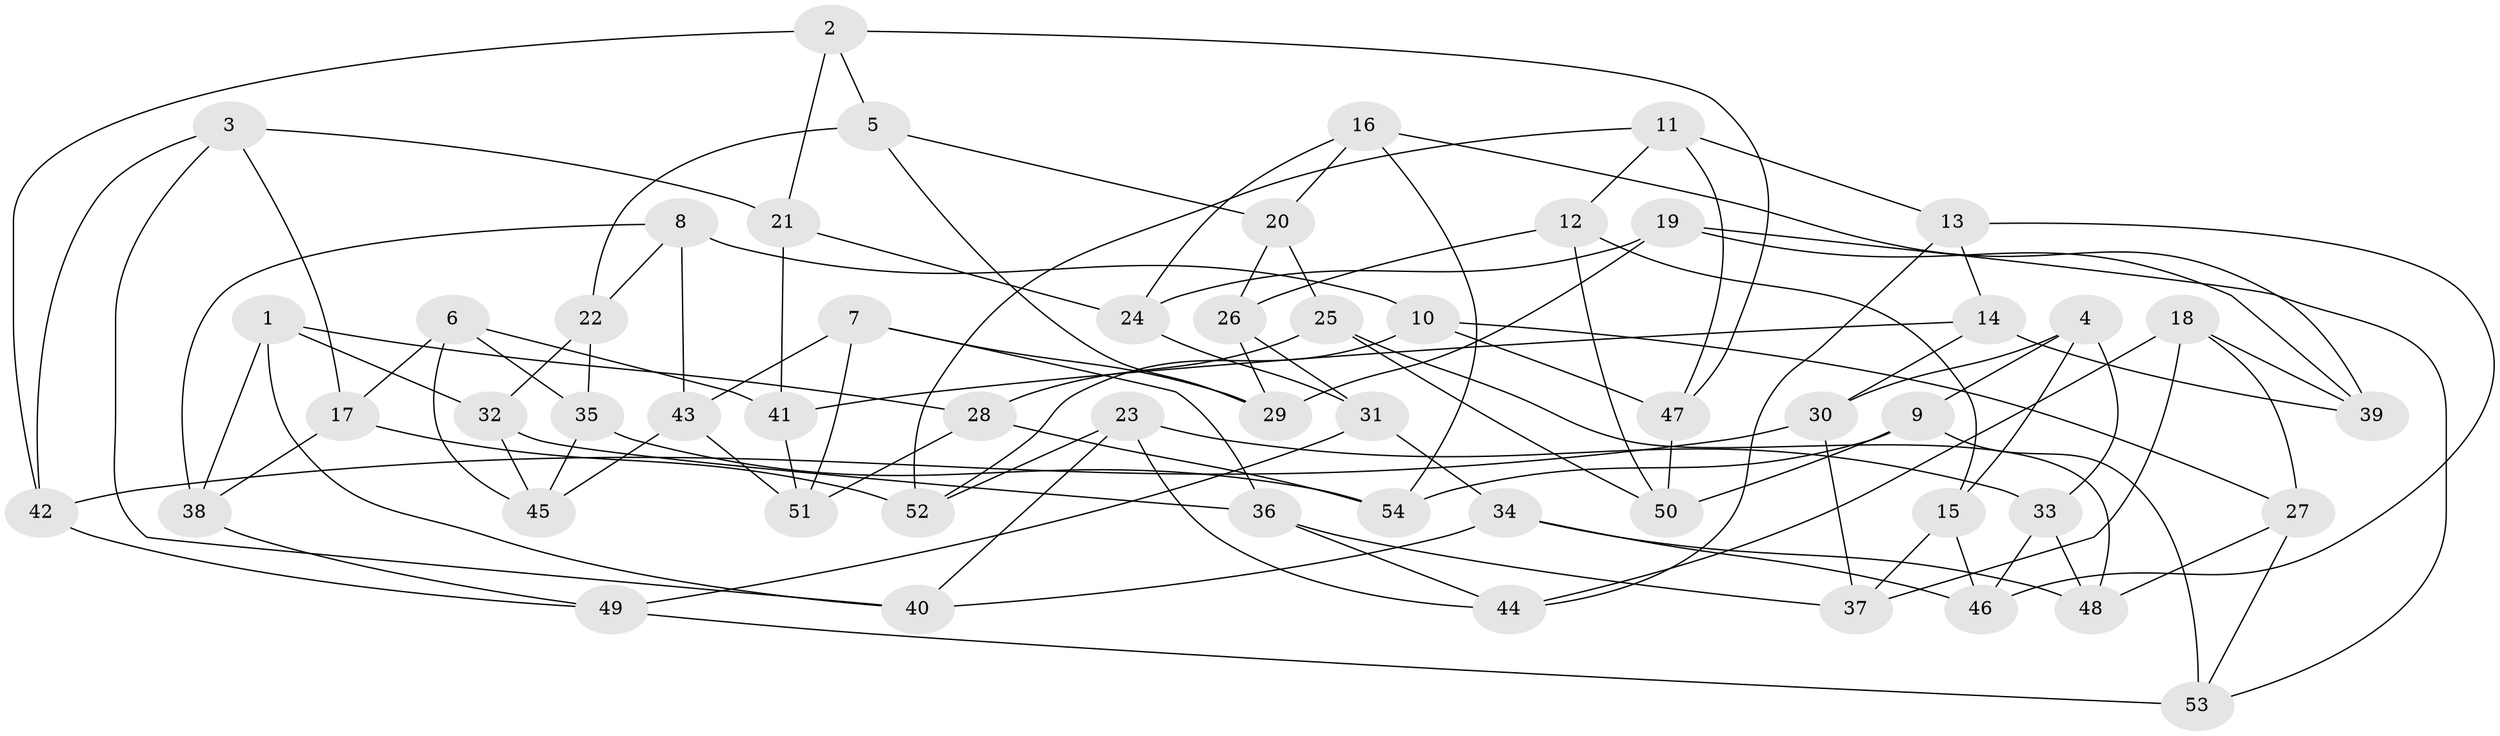 // coarse degree distribution, {8: 0.037037037037037035, 6: 0.07407407407407407, 3: 0.25925925925925924, 7: 0.1111111111111111, 4: 0.4444444444444444, 9: 0.07407407407407407}
// Generated by graph-tools (version 1.1) at 2025/54/03/04/25 22:54:00]
// undirected, 54 vertices, 108 edges
graph export_dot {
  node [color=gray90,style=filled];
  1;
  2;
  3;
  4;
  5;
  6;
  7;
  8;
  9;
  10;
  11;
  12;
  13;
  14;
  15;
  16;
  17;
  18;
  19;
  20;
  21;
  22;
  23;
  24;
  25;
  26;
  27;
  28;
  29;
  30;
  31;
  32;
  33;
  34;
  35;
  36;
  37;
  38;
  39;
  40;
  41;
  42;
  43;
  44;
  45;
  46;
  47;
  48;
  49;
  50;
  51;
  52;
  53;
  54;
  1 -- 32;
  1 -- 40;
  1 -- 28;
  1 -- 38;
  2 -- 42;
  2 -- 21;
  2 -- 5;
  2 -- 47;
  3 -- 42;
  3 -- 17;
  3 -- 40;
  3 -- 21;
  4 -- 15;
  4 -- 9;
  4 -- 33;
  4 -- 30;
  5 -- 22;
  5 -- 20;
  5 -- 29;
  6 -- 17;
  6 -- 45;
  6 -- 41;
  6 -- 35;
  7 -- 43;
  7 -- 36;
  7 -- 29;
  7 -- 51;
  8 -- 10;
  8 -- 22;
  8 -- 38;
  8 -- 43;
  9 -- 53;
  9 -- 54;
  9 -- 50;
  10 -- 27;
  10 -- 52;
  10 -- 47;
  11 -- 47;
  11 -- 52;
  11 -- 13;
  11 -- 12;
  12 -- 26;
  12 -- 15;
  12 -- 50;
  13 -- 46;
  13 -- 44;
  13 -- 14;
  14 -- 41;
  14 -- 30;
  14 -- 39;
  15 -- 37;
  15 -- 46;
  16 -- 54;
  16 -- 20;
  16 -- 24;
  16 -- 39;
  17 -- 38;
  17 -- 52;
  18 -- 39;
  18 -- 27;
  18 -- 44;
  18 -- 37;
  19 -- 39;
  19 -- 53;
  19 -- 24;
  19 -- 29;
  20 -- 26;
  20 -- 25;
  21 -- 24;
  21 -- 41;
  22 -- 35;
  22 -- 32;
  23 -- 33;
  23 -- 40;
  23 -- 44;
  23 -- 52;
  24 -- 31;
  25 -- 28;
  25 -- 48;
  25 -- 50;
  26 -- 29;
  26 -- 31;
  27 -- 53;
  27 -- 48;
  28 -- 54;
  28 -- 51;
  30 -- 42;
  30 -- 37;
  31 -- 34;
  31 -- 49;
  32 -- 36;
  32 -- 45;
  33 -- 46;
  33 -- 48;
  34 -- 40;
  34 -- 48;
  34 -- 46;
  35 -- 45;
  35 -- 54;
  36 -- 44;
  36 -- 37;
  38 -- 49;
  41 -- 51;
  42 -- 49;
  43 -- 45;
  43 -- 51;
  47 -- 50;
  49 -- 53;
}
